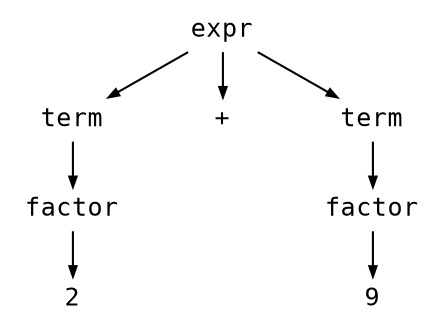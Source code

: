 digraph astgraph {
  node [shape=none, fontsize=12, fontname="Courier", height=.1];
  ranksep=.3;
  edge [arrowsize=.5]
  node1 [label="expr"]
  node2 [label="term"]
  node1 -> node2
  node3 [label="+"]
  node1 -> node3
  node4 [label="term"]
  node1 -> node4
  node5 [label="factor"]
  node2 -> node5
  node6 [label="factor"]
  node4 -> node6
  node7 [label="2"]
  node5 -> node7
  node8 [label="9"]
  node6 -> node8
}
